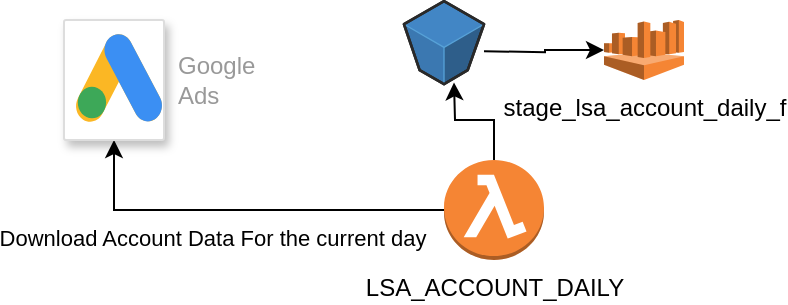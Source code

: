 <mxfile version="22.1.15" type="github">
  <diagram name="Page-1" id="gj7hx-0s5JWte3JfZBQN">
    <mxGraphModel dx="2100" dy="530" grid="1" gridSize="10" guides="1" tooltips="1" connect="1" arrows="1" fold="1" page="1" pageScale="1" pageWidth="1050" pageHeight="1000" math="0" shadow="0">
      <root>
        <mxCell id="0" />
        <mxCell id="1" parent="0" />
        <mxCell id="6aHuienJDy7sDLIX7IC--4" value="" style="edgeStyle=orthogonalEdgeStyle;rounded=0;orthogonalLoop=1;jettySize=auto;html=1;" edge="1" parent="1" source="6aHuienJDy7sDLIX7IC--1" target="6aHuienJDy7sDLIX7IC--2">
          <mxGeometry relative="1" as="geometry" />
        </mxCell>
        <mxCell id="6aHuienJDy7sDLIX7IC--5" value="Download Account Data For the current day&lt;br&gt;" style="edgeLabel;html=1;align=center;verticalAlign=middle;resizable=0;points=[];" vertex="1" connectable="0" parent="6aHuienJDy7sDLIX7IC--4">
          <mxGeometry x="-0.202" y="4" relative="1" as="geometry">
            <mxPoint x="-36" y="10" as="offset" />
          </mxGeometry>
        </mxCell>
        <mxCell id="6aHuienJDy7sDLIX7IC--9" style="edgeStyle=orthogonalEdgeStyle;rounded=0;orthogonalLoop=1;jettySize=auto;html=1;exitX=0.5;exitY=0;exitDx=0;exitDy=0;exitPerimeter=0;" edge="1" parent="1" source="6aHuienJDy7sDLIX7IC--1">
          <mxGeometry relative="1" as="geometry">
            <mxPoint x="225" y="51.2" as="targetPoint" />
          </mxGeometry>
        </mxCell>
        <mxCell id="6aHuienJDy7sDLIX7IC--1" value="LSA_ACCOUNT_DAILY&lt;br&gt;" style="outlineConnect=0;dashed=0;verticalLabelPosition=bottom;verticalAlign=top;align=center;html=1;shape=mxgraph.aws3.lambda_function;fillColor=#F58534;gradientColor=none;" vertex="1" parent="1">
          <mxGeometry x="220" y="90" width="50" height="50" as="geometry" />
        </mxCell>
        <mxCell id="6aHuienJDy7sDLIX7IC--2" value="" style="strokeColor=#dddddd;shadow=1;strokeWidth=1;rounded=1;absoluteArcSize=1;arcSize=2;" vertex="1" parent="1">
          <mxGeometry x="30" y="20" width="50" height="60" as="geometry" />
        </mxCell>
        <mxCell id="6aHuienJDy7sDLIX7IC--3" value="Google&#xa;Ads" style="sketch=0;dashed=0;connectable=0;html=1;fillColor=#5184F3;strokeColor=none;shape=mxgraph.gcp2.google_ads;part=1;labelPosition=right;verticalLabelPosition=middle;align=left;verticalAlign=middle;spacingLeft=5;fontColor=#999999;fontSize=12;" vertex="1" parent="6aHuienJDy7sDLIX7IC--2">
          <mxGeometry width="45" height="45" relative="1" as="geometry">
            <mxPoint x="5" y="7" as="offset" />
          </mxGeometry>
        </mxCell>
        <mxCell id="6aHuienJDy7sDLIX7IC--6" value="stage_lsa_account_daily_f" style="outlineConnect=0;dashed=0;verticalLabelPosition=bottom;verticalAlign=top;align=center;html=1;shape=mxgraph.aws3.athena;fillColor=#F58534;gradientColor=none;" vertex="1" parent="1">
          <mxGeometry x="300" y="20.0" width="40" height="30" as="geometry" />
        </mxCell>
        <mxCell id="6aHuienJDy7sDLIX7IC--10" value="" style="edgeStyle=orthogonalEdgeStyle;rounded=0;orthogonalLoop=1;jettySize=auto;html=1;" edge="1" parent="1" target="6aHuienJDy7sDLIX7IC--6">
          <mxGeometry relative="1" as="geometry">
            <mxPoint x="239.997" y="35.6" as="sourcePoint" />
          </mxGeometry>
        </mxCell>
        <mxCell id="6aHuienJDy7sDLIX7IC--11" value="" style="verticalLabelPosition=bottom;html=1;verticalAlign=top;strokeWidth=1;align=center;outlineConnect=0;dashed=0;outlineConnect=0;shape=mxgraph.aws3d.s3Bucket;fillColor=#4286c5;strokeColor=#57A2D8;aspect=fixed;" vertex="1" parent="1">
          <mxGeometry x="200" y="10.6" width="40" height="41.49" as="geometry" />
        </mxCell>
      </root>
    </mxGraphModel>
  </diagram>
</mxfile>
